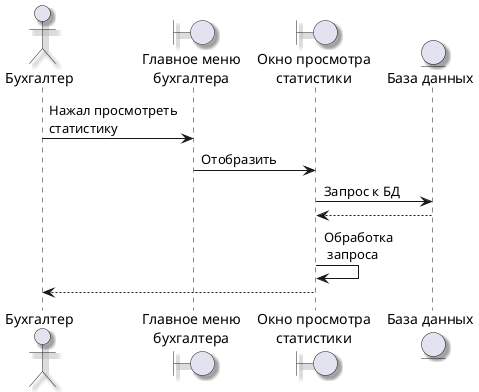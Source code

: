 @startuml
skinparam Shadowing true
actor "Бухгалтер" as accountant
boundary "Главное меню\nбухгалтера" as mainMenuAc
boundary "Окно просмотра\nстатистики" as statisticWindow 

entity "База данных" as fs

accountant -> mainMenuAc:Нажал просмотреть\nстатистику
mainMenuAc -> statisticWindow:Отобразить
statisticWindow -> fs:Запрос к БД
fs --> statisticWindow
statisticWindow -> statisticWindow:Обработка\n запроса
statisticWindow --> accountant
@enduml